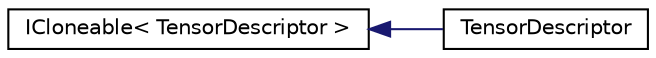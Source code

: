 digraph "Graphical Class Hierarchy"
{
 // LATEX_PDF_SIZE
  edge [fontname="Helvetica",fontsize="10",labelfontname="Helvetica",labelfontsize="10"];
  node [fontname="Helvetica",fontsize="10",shape=record];
  rankdir="LR";
  Node0 [label="ICloneable\< TensorDescriptor \>",height=0.2,width=0.4,color="black", fillcolor="white", style="filled",URL="$classarm__compute_1_1misc_1_1_i_cloneable.xhtml",tooltip=" "];
  Node0 -> Node1 [dir="back",color="midnightblue",fontsize="10",style="solid",fontname="Helvetica"];
  Node1 [label="TensorDescriptor",height=0.2,width=0.4,color="black", fillcolor="white", style="filled",URL="$structarm__compute_1_1graph_1_1_tensor_descriptor.xhtml",tooltip="Tensor metadata class."];
}

